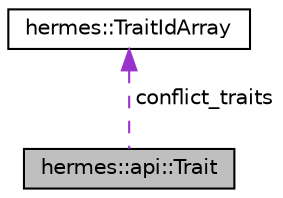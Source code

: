 digraph "hermes::api::Trait"
{
 // LATEX_PDF_SIZE
  edge [fontname="Helvetica",fontsize="10",labelfontname="Helvetica",labelfontsize="10"];
  node [fontname="Helvetica",fontsize="10",shape=record];
  Node1 [label="hermes::api::Trait",height=0.2,width=0.4,color="black", fillcolor="grey75", style="filled", fontcolor="black",tooltip=" "];
  Node2 -> Node1 [dir="back",color="darkorchid3",fontsize="10",style="dashed",label=" conflict_traits" ,fontname="Helvetica"];
  Node2 [label="hermes::TraitIdArray",height=0.2,width=0.4,color="black", fillcolor="white", style="filled",URL="$structhermes_1_1_trait_id_array.html",tooltip=" "];
}
